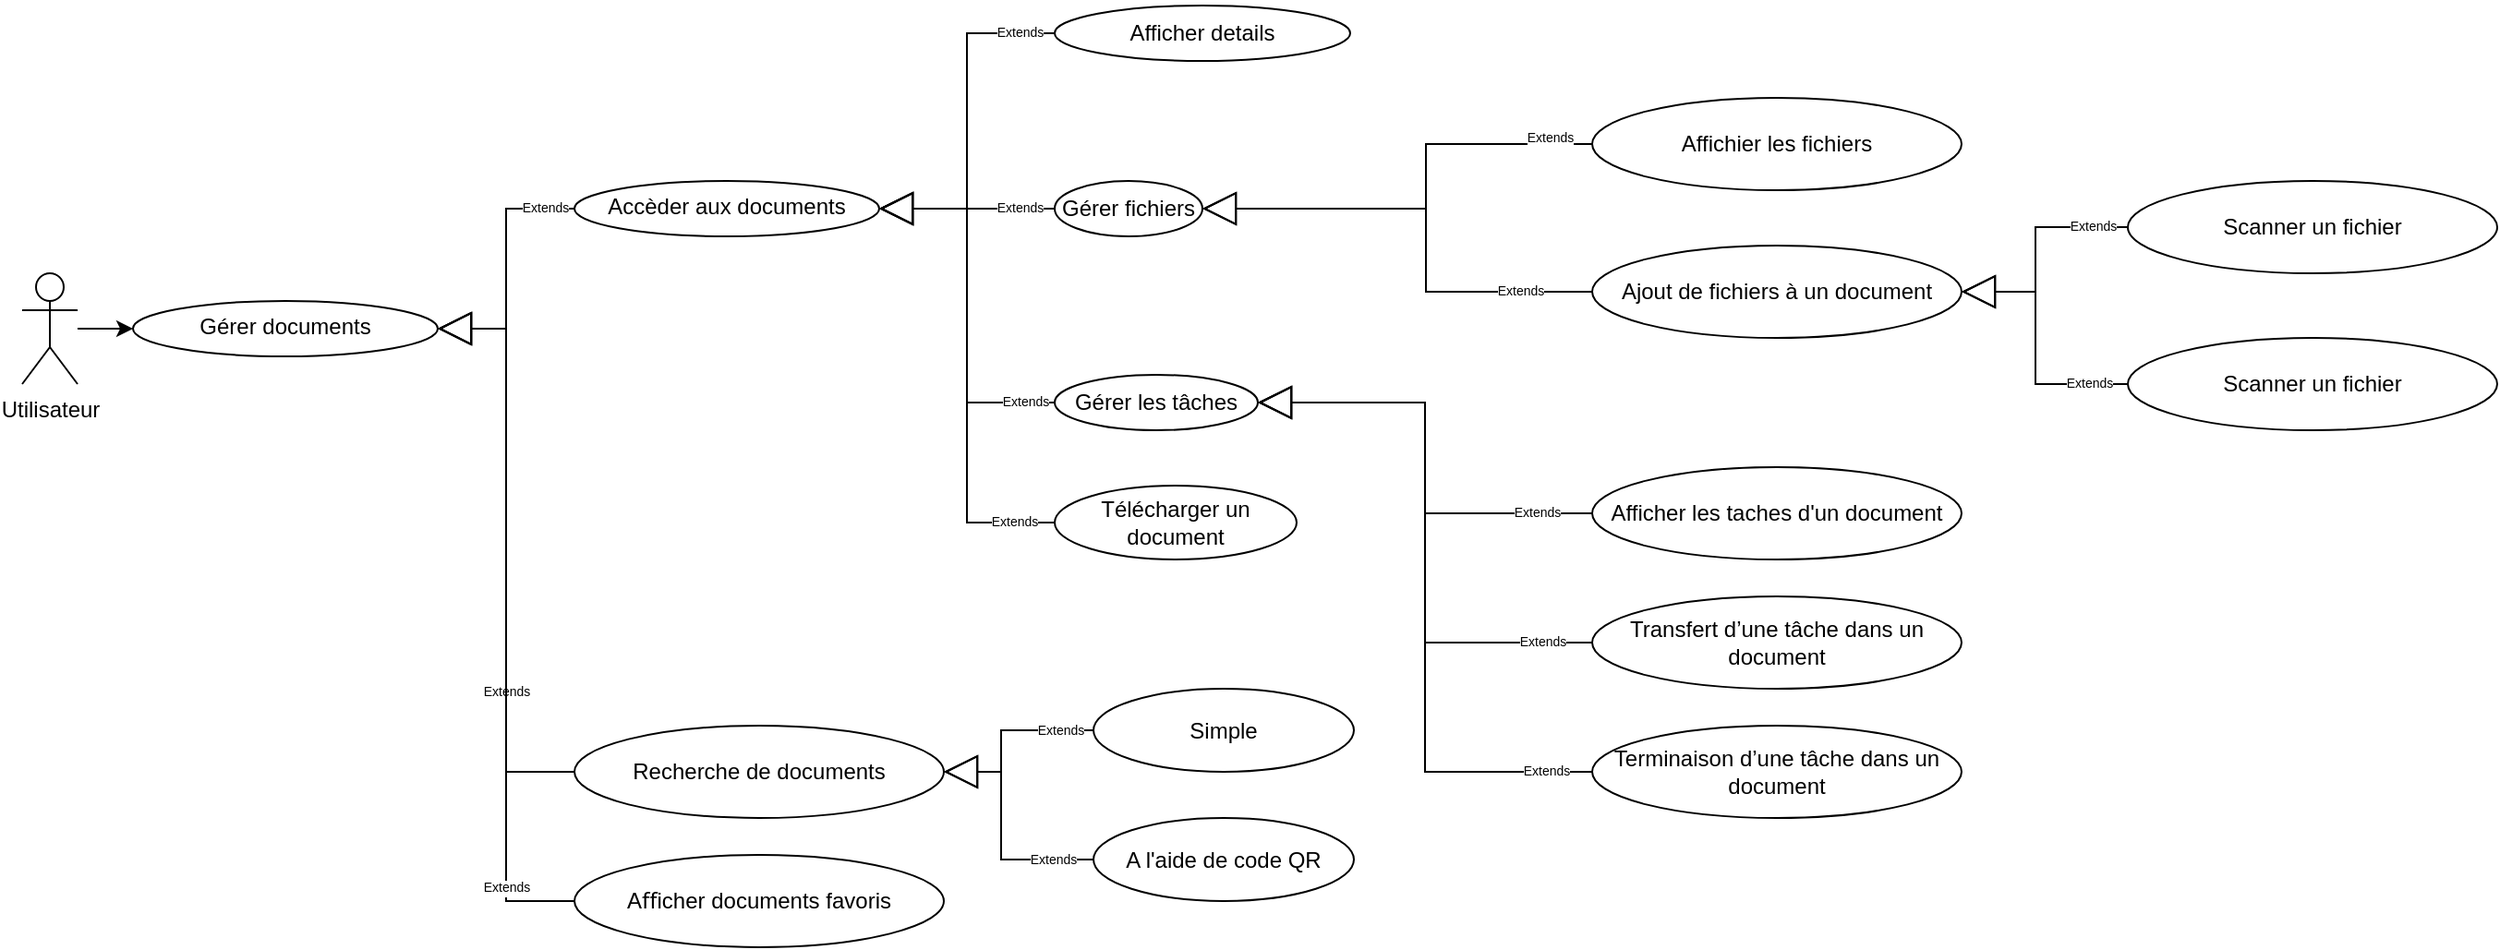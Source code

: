 <mxfile>
    <diagram name="Page-1" id="nQ3Bp0haaYBXYoLkhWMa">
        <mxGraphModel dx="169" dy="137" grid="1" gridSize="10" guides="1" tooltips="1" connect="1" arrows="1" fold="1" page="1" pageScale="1" pageWidth="827" pageHeight="1169" math="0" shadow="0">
            <root>
                <mxCell id="0"/>
                <mxCell id="1" parent="0"/>
                <mxCell id="ziqzP9hSNCvYDxLCFBq7-26" style="edgeStyle=orthogonalEdgeStyle;rounded=0;orthogonalLoop=1;jettySize=auto;html=1;entryX=0;entryY=0.5;entryDx=0;entryDy=0;" parent="1" source="ziqzP9hSNCvYDxLCFBq7-27" target="ziqzP9hSNCvYDxLCFBq7-49" edge="1">
                    <mxGeometry relative="1" as="geometry"/>
                </mxCell>
                <mxCell id="ziqzP9hSNCvYDxLCFBq7-27" value="Utilisateur" style="shape=umlActor;verticalLabelPosition=bottom;verticalAlign=top;html=1;outlineConnect=0;" parent="1" vertex="1">
                    <mxGeometry x="20" y="165" width="30" height="60" as="geometry"/>
                </mxCell>
                <mxCell id="ziqzP9hSNCvYDxLCFBq7-28" value="Accèder aux documents" style="ellipse;whiteSpace=wrap;html=1;verticalAlign=top;" parent="1" vertex="1">
                    <mxGeometry x="319" y="115" width="165" height="30" as="geometry"/>
                </mxCell>
                <mxCell id="ziqzP9hSNCvYDxLCFBq7-29" value="Extends" style="endArrow=block;endSize=16;endFill=0;html=1;rounded=0;entryX=1;entryY=0.5;entryDx=0;entryDy=0;exitX=0;exitY=0.5;exitDx=0;exitDy=0;strokeColor=default;edgeStyle=orthogonalEdgeStyle;fontSize=7;" parent="1" source="ziqzP9hSNCvYDxLCFBq7-30" target="ziqzP9hSNCvYDxLCFBq7-28" edge="1">
                    <mxGeometry x="-0.8" width="160" relative="1" as="geometry">
                        <mxPoint x="409" y="70" as="sourcePoint"/>
                        <mxPoint x="579" y="150" as="targetPoint"/>
                        <mxPoint as="offset"/>
                    </mxGeometry>
                </mxCell>
                <mxCell id="ziqzP9hSNCvYDxLCFBq7-30" value="&lt;div&gt;Afficher details&lt;/div&gt;" style="ellipse;whiteSpace=wrap;html=1;" parent="1" vertex="1">
                    <mxGeometry x="579" y="20" width="160" height="30" as="geometry"/>
                </mxCell>
                <mxCell id="ziqzP9hSNCvYDxLCFBq7-31" value="Extends" style="endArrow=block;endSize=16;endFill=0;html=1;rounded=0;exitX=0;exitY=0.5;exitDx=0;exitDy=0;entryX=1;entryY=0.5;entryDx=0;entryDy=0;strokeColor=default;edgeStyle=orthogonalEdgeStyle;fontSize=7;" parent="1" source="ziqzP9hSNCvYDxLCFBq7-32" target="ziqzP9hSNCvYDxLCFBq7-37" edge="1">
                    <mxGeometry x="-0.692" width="160" relative="1" as="geometry">
                        <mxPoint x="580" y="160" as="sourcePoint"/>
                        <mxPoint x="720" y="250" as="targetPoint"/>
                        <mxPoint as="offset"/>
                        <Array as="points">
                            <mxPoint x="780" y="175"/>
                            <mxPoint x="780" y="130"/>
                        </Array>
                    </mxGeometry>
                </mxCell>
                <mxCell id="ziqzP9hSNCvYDxLCFBq7-32" value="&lt;div&gt;Ajout de fichiers&amp;nbsp;&lt;span style=&quot;background-color: initial;&quot;&gt;à un document&lt;/span&gt;&lt;/div&gt;" style="ellipse;whiteSpace=wrap;html=1;" parent="1" vertex="1">
                    <mxGeometry x="870" y="150" width="200" height="50" as="geometry"/>
                </mxCell>
                <mxCell id="ziqzP9hSNCvYDxLCFBq7-33" value="Recherche de documents" style="ellipse;whiteSpace=wrap;html=1;" parent="1" vertex="1">
                    <mxGeometry x="319" y="410" width="200" height="50" as="geometry"/>
                </mxCell>
                <mxCell id="ziqzP9hSNCvYDxLCFBq7-34" value="Aﬀicher documents favoris" style="ellipse;whiteSpace=wrap;html=1;" parent="1" vertex="1">
                    <mxGeometry x="319" y="480" width="200" height="50" as="geometry"/>
                </mxCell>
                <mxCell id="ziqzP9hSNCvYDxLCFBq7-35" value="Terminaison&amp;nbsp;d’une tâche dans&amp;nbsp;&lt;span style=&quot;border-color: var(--border-color); background-color: initial;&quot;&gt;un document&lt;/span&gt;" style="ellipse;whiteSpace=wrap;html=1;" parent="1" vertex="1">
                    <mxGeometry x="870" y="410" width="200" height="50" as="geometry"/>
                </mxCell>
                <mxCell id="ziqzP9hSNCvYDxLCFBq7-36" value="Transfert d’une tâche dans&amp;nbsp;&lt;span style=&quot;border-color: var(--border-color); background-color: initial;&quot;&gt;un document&lt;/span&gt;" style="ellipse;whiteSpace=wrap;html=1;" parent="1" vertex="1">
                    <mxGeometry x="870" y="340" width="200" height="50" as="geometry"/>
                </mxCell>
                <mxCell id="ziqzP9hSNCvYDxLCFBq7-37" value="Gérer fichiers" style="ellipse;whiteSpace=wrap;html=1;" parent="1" vertex="1">
                    <mxGeometry x="579" y="115" width="80" height="30" as="geometry"/>
                </mxCell>
                <mxCell id="ziqzP9hSNCvYDxLCFBq7-38" value="Gérer les tâches" style="ellipse;whiteSpace=wrap;html=1;" parent="1" vertex="1">
                    <mxGeometry x="579" y="220" width="110" height="30" as="geometry"/>
                </mxCell>
                <mxCell id="ziqzP9hSNCvYDxLCFBq7-39" value="&lt;div&gt;Afficher les taches d'un document&lt;/div&gt;" style="ellipse;whiteSpace=wrap;html=1;" parent="1" vertex="1">
                    <mxGeometry x="870" y="270" width="200" height="50" as="geometry"/>
                </mxCell>
                <mxCell id="ziqzP9hSNCvYDxLCFBq7-40" value="Extends" style="endArrow=block;endSize=16;endFill=0;html=1;rounded=0;exitX=0;exitY=0.5;exitDx=0;exitDy=0;entryX=1;entryY=0.5;entryDx=0;entryDy=0;strokeColor=default;edgeStyle=orthogonalEdgeStyle;fontSize=7;" parent="1" source="ziqzP9hSNCvYDxLCFBq7-35" target="ziqzP9hSNCvYDxLCFBq7-38" edge="1">
                    <mxGeometry x="-0.867" width="160" relative="1" as="geometry">
                        <mxPoint x="764" y="185" as="sourcePoint"/>
                        <mxPoint x="678" y="171" as="targetPoint"/>
                        <mxPoint as="offset"/>
                    </mxGeometry>
                </mxCell>
                <mxCell id="ziqzP9hSNCvYDxLCFBq7-41" value="Extends" style="endArrow=block;endSize=16;endFill=0;html=1;rounded=0;exitX=0;exitY=0.5;exitDx=0;exitDy=0;entryX=1;entryY=0.5;entryDx=0;entryDy=0;strokeColor=default;edgeStyle=orthogonalEdgeStyle;fontSize=7;" parent="1" source="ziqzP9hSNCvYDxLCFBq7-36" target="ziqzP9hSNCvYDxLCFBq7-38" edge="1">
                    <mxGeometry x="-0.826" width="160" relative="1" as="geometry">
                        <mxPoint x="774" y="195" as="sourcePoint"/>
                        <mxPoint x="688" y="181" as="targetPoint"/>
                        <mxPoint as="offset"/>
                    </mxGeometry>
                </mxCell>
                <mxCell id="ziqzP9hSNCvYDxLCFBq7-42" value="Extends" style="endArrow=block;endSize=16;endFill=0;html=1;rounded=0;exitX=0;exitY=0.5;exitDx=0;exitDy=0;entryX=1;entryY=0.5;entryDx=0;entryDy=0;strokeColor=default;edgeStyle=orthogonalEdgeStyle;fontSize=7;" parent="1" source="ziqzP9hSNCvYDxLCFBq7-39" target="ziqzP9hSNCvYDxLCFBq7-38" edge="1">
                    <mxGeometry x="-0.75" width="160" relative="1" as="geometry">
                        <mxPoint x="784" y="205" as="sourcePoint"/>
                        <mxPoint x="698" y="191" as="targetPoint"/>
                        <mxPoint as="offset"/>
                    </mxGeometry>
                </mxCell>
                <mxCell id="ziqzP9hSNCvYDxLCFBq7-43" value="Extends" style="endArrow=block;endSize=16;endFill=0;html=1;rounded=0;entryX=1;entryY=0.5;entryDx=0;entryDy=0;exitX=0;exitY=0.5;exitDx=0;exitDy=0;strokeColor=default;edgeStyle=orthogonalEdgeStyle;fontSize=7;" parent="1" source="ziqzP9hSNCvYDxLCFBq7-37" target="ziqzP9hSNCvYDxLCFBq7-28" edge="1">
                    <mxGeometry x="-0.6" width="160" relative="1" as="geometry">
                        <mxPoint x="413" y="15" as="sourcePoint"/>
                        <mxPoint x="354" y="130" as="targetPoint"/>
                        <mxPoint as="offset"/>
                    </mxGeometry>
                </mxCell>
                <mxCell id="ziqzP9hSNCvYDxLCFBq7-44" value="Extends" style="endArrow=block;endSize=16;endFill=0;html=1;rounded=0;entryX=1;entryY=0.5;entryDx=0;entryDy=0;exitX=0;exitY=0.5;exitDx=0;exitDy=0;strokeColor=default;edgeStyle=orthogonalEdgeStyle;fontSize=7;" parent="1" source="ziqzP9hSNCvYDxLCFBq7-38" target="ziqzP9hSNCvYDxLCFBq7-28" edge="1">
                    <mxGeometry x="-0.834" width="160" relative="1" as="geometry">
                        <mxPoint x="444" y="125" as="sourcePoint"/>
                        <mxPoint x="354" y="130" as="targetPoint"/>
                        <mxPoint as="offset"/>
                    </mxGeometry>
                </mxCell>
                <mxCell id="ziqzP9hSNCvYDxLCFBq7-45" value="Extends" style="endArrow=block;endSize=16;endFill=0;html=1;rounded=0;entryX=1;entryY=0.5;entryDx=0;entryDy=0;exitX=0;exitY=0.5;exitDx=0;exitDy=0;strokeColor=default;edgeStyle=orthogonalEdgeStyle;fontSize=7;" parent="1" source="ziqzP9hSNCvYDxLCFBq7-33" target="ziqzP9hSNCvYDxLCFBq7-49" edge="1">
                    <mxGeometry x="-0.486" width="160" relative="1" as="geometry">
                        <mxPoint x="469" y="275" as="sourcePoint"/>
                        <mxPoint x="385" y="130" as="targetPoint"/>
                        <mxPoint as="offset"/>
                    </mxGeometry>
                </mxCell>
                <mxCell id="ziqzP9hSNCvYDxLCFBq7-46" value="Extends" style="endArrow=block;endSize=16;endFill=0;html=1;rounded=0;exitX=0;exitY=0.5;exitDx=0;exitDy=0;edgeStyle=orthogonalEdgeStyle;entryX=1;entryY=0.5;entryDx=0;entryDy=0;jumpSize=3;fontSize=7;" parent="1" source="ziqzP9hSNCvYDxLCFBq7-34" target="ziqzP9hSNCvYDxLCFBq7-49" edge="1">
                    <mxGeometry x="-0.771" width="160" relative="1" as="geometry">
                        <mxPoint x="469" y="405" as="sourcePoint"/>
                        <mxPoint x="351" y="131" as="targetPoint"/>
                        <mxPoint as="offset"/>
                    </mxGeometry>
                </mxCell>
                <mxCell id="ziqzP9hSNCvYDxLCFBq7-47" value="&lt;div&gt;Affichier les fichiers&lt;/div&gt;" style="ellipse;whiteSpace=wrap;html=1;" parent="1" vertex="1">
                    <mxGeometry x="870" y="70" width="200" height="50" as="geometry"/>
                </mxCell>
                <mxCell id="ziqzP9hSNCvYDxLCFBq7-48" value="Extends" style="endArrow=block;endSize=16;endFill=0;html=1;rounded=0;exitX=0;exitY=0.5;exitDx=0;exitDy=0;entryX=1;entryY=0.5;entryDx=0;entryDy=0;strokeColor=default;edgeStyle=orthogonalEdgeStyle;fontSize=7;" parent="1" source="ziqzP9hSNCvYDxLCFBq7-47" target="ziqzP9hSNCvYDxLCFBq7-37" edge="1">
                    <mxGeometry x="-0.807" y="-3" width="160" relative="1" as="geometry">
                        <mxPoint x="818" y="220" as="sourcePoint"/>
                        <mxPoint x="669" y="145" as="targetPoint"/>
                        <Array as="points">
                            <mxPoint x="780" y="95"/>
                            <mxPoint x="780" y="130"/>
                        </Array>
                        <mxPoint as="offset"/>
                    </mxGeometry>
                </mxCell>
                <mxCell id="ziqzP9hSNCvYDxLCFBq7-49" value="Gérer documents" style="ellipse;whiteSpace=wrap;html=1;verticalAlign=top;" parent="1" vertex="1">
                    <mxGeometry x="80" y="180" width="165" height="30" as="geometry"/>
                </mxCell>
                <mxCell id="ziqzP9hSNCvYDxLCFBq7-50" value="Extends" style="endArrow=block;endSize=16;endFill=0;html=1;rounded=0;exitX=0;exitY=0.5;exitDx=0;exitDy=0;edgeStyle=orthogonalEdgeStyle;entryX=1;entryY=0.5;entryDx=0;entryDy=0;jumpSize=3;fontSize=7;" parent="1" source="ziqzP9hSNCvYDxLCFBq7-28" target="ziqzP9hSNCvYDxLCFBq7-49" edge="1">
                    <mxGeometry x="-0.765" width="160" relative="1" as="geometry">
                        <mxPoint x="360" y="345" as="sourcePoint"/>
                        <mxPoint x="295" y="205" as="targetPoint"/>
                        <mxPoint as="offset"/>
                    </mxGeometry>
                </mxCell>
                <mxCell id="3" value="Extends" style="endArrow=block;endSize=16;endFill=0;html=1;rounded=0;entryX=1;entryY=0.5;entryDx=0;entryDy=0;strokeColor=default;edgeStyle=orthogonalEdgeStyle;fontSize=7;exitX=0;exitY=0.5;exitDx=0;exitDy=0;" edge="1" parent="1" source="4" target="ziqzP9hSNCvYDxLCFBq7-28">
                    <mxGeometry x="-0.834" width="160" relative="1" as="geometry">
                        <mxPoint x="580" y="290" as="sourcePoint"/>
                        <mxPoint x="494" y="140" as="targetPoint"/>
                        <mxPoint as="offset"/>
                    </mxGeometry>
                </mxCell>
                <mxCell id="4" value="Télécharger un document" style="ellipse;whiteSpace=wrap;html=1;" vertex="1" parent="1">
                    <mxGeometry x="579" y="280" width="131" height="40" as="geometry"/>
                </mxCell>
                <mxCell id="6" value="Extends" style="endArrow=block;endSize=16;endFill=0;html=1;rounded=0;entryX=1;entryY=0.5;entryDx=0;entryDy=0;strokeColor=default;edgeStyle=orthogonalEdgeStyle;fontSize=7;exitX=0;exitY=0.5;exitDx=0;exitDy=0;" edge="1" parent="1" source="7" target="ziqzP9hSNCvYDxLCFBq7-33">
                    <mxGeometry x="-0.646" width="160" relative="1" as="geometry">
                        <mxPoint x="610" y="435" as="sourcePoint"/>
                        <mxPoint x="611.5" y="390" as="targetPoint"/>
                        <mxPoint as="offset"/>
                        <Array as="points">
                            <mxPoint x="550" y="483"/>
                            <mxPoint x="550" y="435"/>
                        </Array>
                    </mxGeometry>
                </mxCell>
                <mxCell id="7" value="A l'aide de code QR" style="ellipse;whiteSpace=wrap;html=1;" vertex="1" parent="1">
                    <mxGeometry x="600" y="460" width="141" height="45" as="geometry"/>
                </mxCell>
                <mxCell id="8" value="Simple" style="ellipse;whiteSpace=wrap;html=1;" vertex="1" parent="1">
                    <mxGeometry x="600" y="390" width="141" height="45" as="geometry"/>
                </mxCell>
                <mxCell id="9" value="Extends" style="endArrow=block;endSize=16;endFill=0;html=1;rounded=0;entryX=1;entryY=0.5;entryDx=0;entryDy=0;strokeColor=default;edgeStyle=orthogonalEdgeStyle;fontSize=7;exitX=0;exitY=0.5;exitDx=0;exitDy=0;" edge="1" parent="1" source="8" target="ziqzP9hSNCvYDxLCFBq7-33">
                    <mxGeometry x="-0.646" width="160" relative="1" as="geometry">
                        <mxPoint x="589" y="492.5" as="sourcePoint"/>
                        <mxPoint x="529" y="445" as="targetPoint"/>
                        <mxPoint as="offset"/>
                        <Array as="points">
                            <mxPoint x="550" y="413"/>
                            <mxPoint x="550" y="435"/>
                        </Array>
                    </mxGeometry>
                </mxCell>
                <mxCell id="14" value="Extends" style="endArrow=block;endSize=16;endFill=0;html=1;rounded=0;exitX=0;exitY=0.5;exitDx=0;exitDy=0;strokeColor=default;edgeStyle=orthogonalEdgeStyle;fontSize=7;entryX=1;entryY=0.5;entryDx=0;entryDy=0;startArrow=none;" edge="1" parent="1" source="15" target="ziqzP9hSNCvYDxLCFBq7-32">
                    <mxGeometry x="-0.692" width="160" relative="1" as="geometry">
                        <mxPoint x="1311" y="224.98" as="sourcePoint"/>
                        <mxPoint x="1080" y="170" as="targetPoint"/>
                        <mxPoint as="offset"/>
                        <Array as="points">
                            <mxPoint x="1110" y="225"/>
                            <mxPoint x="1110" y="175"/>
                        </Array>
                    </mxGeometry>
                </mxCell>
                <mxCell id="15" value="&lt;div&gt;Scanner un fichier&lt;/div&gt;" style="ellipse;whiteSpace=wrap;html=1;" vertex="1" parent="1">
                    <mxGeometry x="1160" y="200" width="200" height="50" as="geometry"/>
                </mxCell>
                <mxCell id="17" value="&lt;div&gt;Scanner un fichier&lt;/div&gt;" style="ellipse;whiteSpace=wrap;html=1;" vertex="1" parent="1">
                    <mxGeometry x="1160" y="115" width="200" height="50" as="geometry"/>
                </mxCell>
                <mxCell id="18" value="Extends" style="endArrow=block;endSize=16;endFill=0;html=1;rounded=0;exitX=0;exitY=0.5;exitDx=0;exitDy=0;strokeColor=default;edgeStyle=orthogonalEdgeStyle;fontSize=7;entryX=1;entryY=0.5;entryDx=0;entryDy=0;startArrow=none;" edge="1" parent="1" source="17" target="ziqzP9hSNCvYDxLCFBq7-32">
                    <mxGeometry x="-0.692" width="160" relative="1" as="geometry">
                        <mxPoint x="1170" y="235" as="sourcePoint"/>
                        <mxPoint x="1080" y="185" as="targetPoint"/>
                        <mxPoint as="offset"/>
                        <Array as="points">
                            <mxPoint x="1110" y="140"/>
                            <mxPoint x="1110" y="175"/>
                        </Array>
                    </mxGeometry>
                </mxCell>
            </root>
        </mxGraphModel>
    </diagram>
</mxfile>